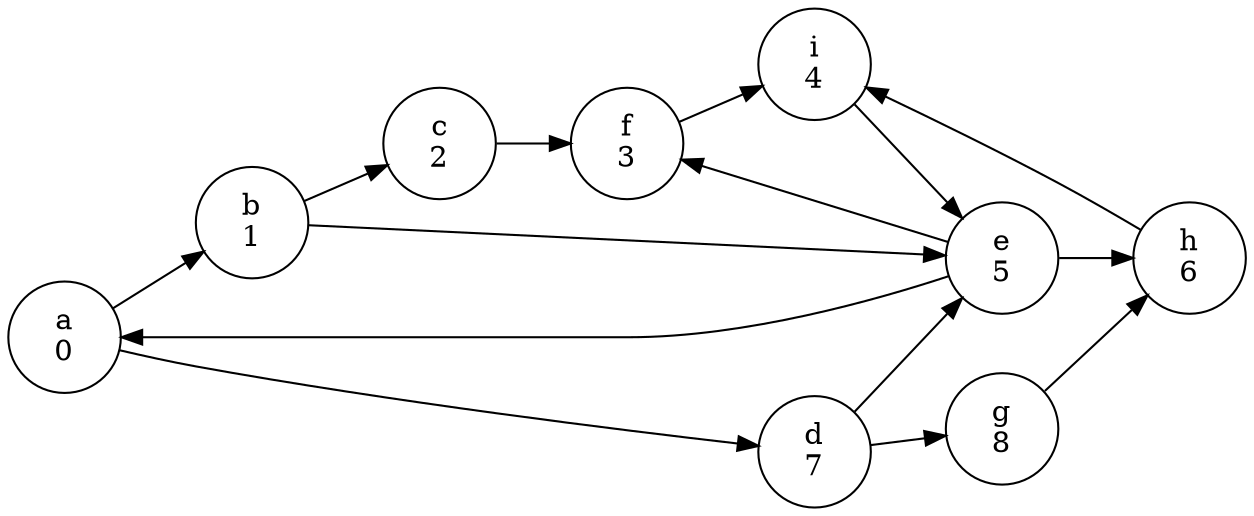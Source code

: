 digraph g {
	rankdir = LR;	node[shape=oval style=filled];
	a[name="a", label="a\n0", fillcolor="white"];
	b[name="b", label="b\n1", fillcolor="white"];
	c[name="c", label="c\n2", fillcolor="white"];
	d[name="d", label="d\n7", fillcolor="white"];
	e[name="e", label="e\n5", fillcolor="white"];
	f[name="f", label="f\n3", fillcolor="white"];
	g[name="g", label="g\n8", fillcolor="white"];
	h[name="h", label="h\n6", fillcolor="white"];
	i[name="i", label="i\n4", fillcolor="white"];

	edge[dir = forward];
	a -> b;
	a -> d;
	b -> c;
	b -> e;
	c -> f;
	d -> e;
	d -> g;
	e -> f;
	e -> a;
	e -> h;
	f -> i;
	g -> h;
	h -> i;
	i -> e;
}
